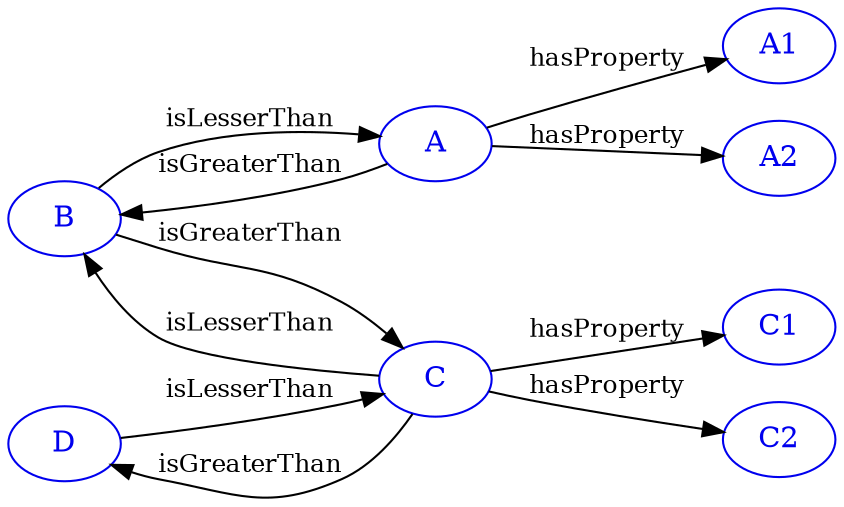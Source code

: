 digraph G {
    rankdir = LR;
    color = "blue2";
    node [color = "blue2", fontcolor = "blue2"];
    edge [fontsize = 12];
    A -> B [label = "isGreaterThan"];
    B -> A [label = "isLesserThan"];
    A -> A1 [label = "hasProperty"];
    A -> A2 [label = "hasProperty"];
    B -> C [label = "isGreaterThan"];
    C -> B [label = "isLesserThan"];
    C -> D [label = "isGreaterThan"];
    D -> C [label = "isLesserThan"];
    C -> C1 [label = "hasProperty"];
    C -> C2 [label = "hasProperty"];
    
    {rank = min; B; D;}
    {rank = same; A; C;}
    {rank = max; A1; A2;}
    {rank = max; C1; C2;}
}

